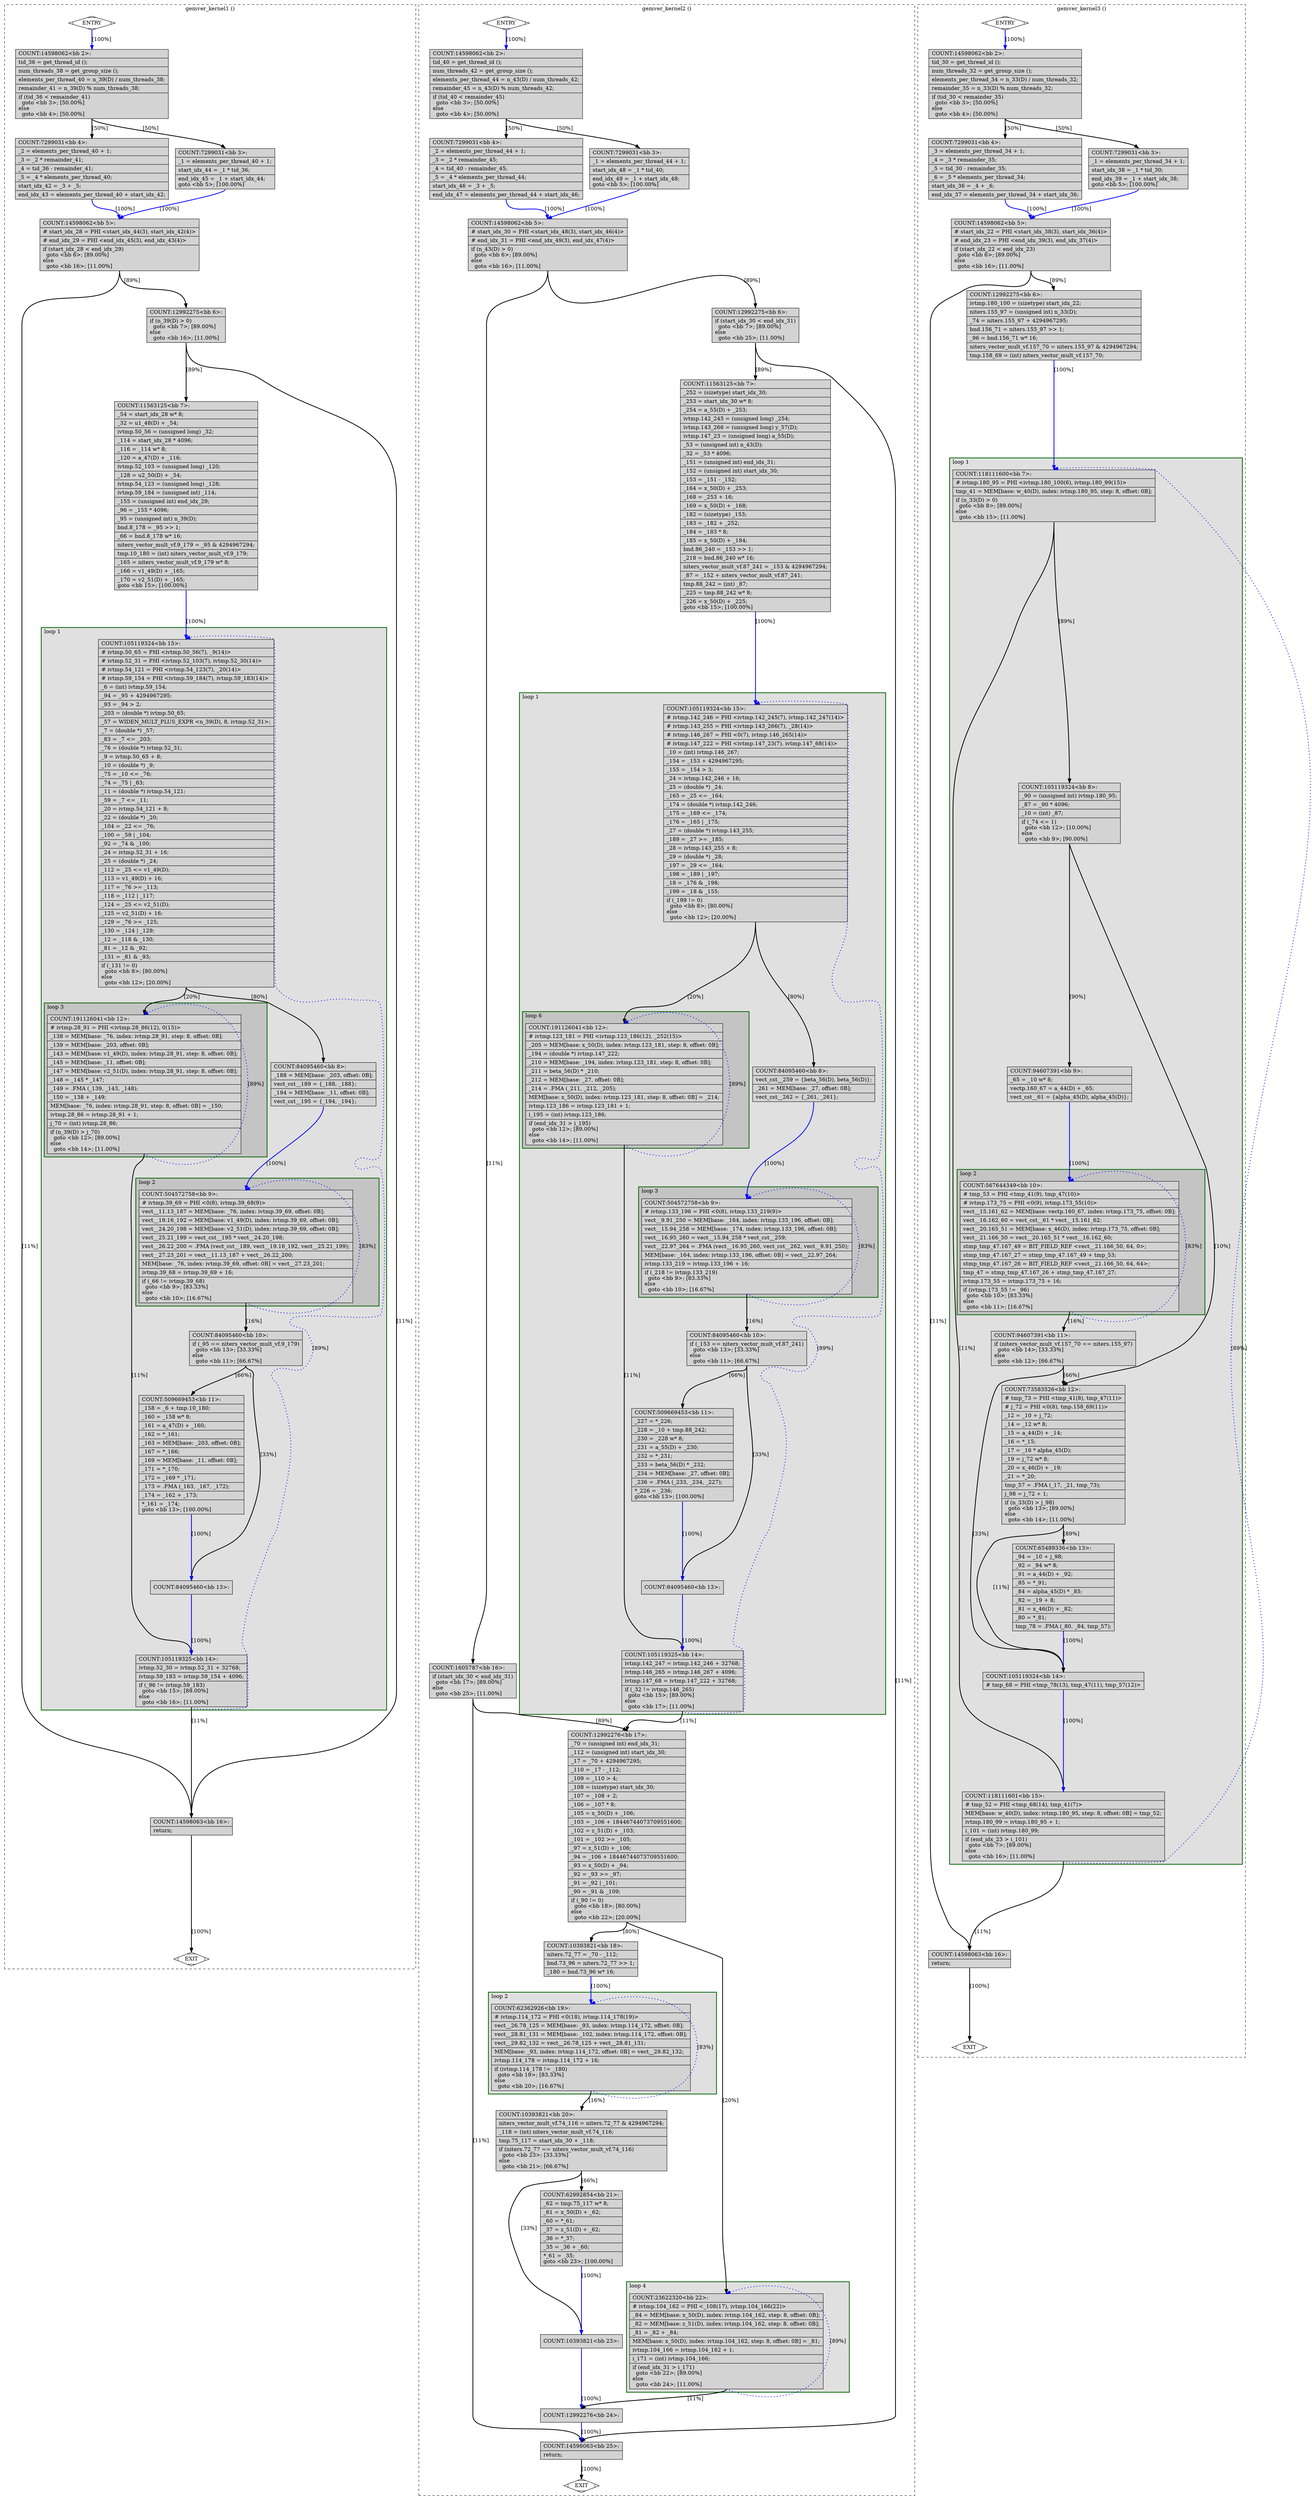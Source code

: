 digraph "gemver.dev.c.231t.optimized" {
overlap=false;
subgraph "cluster_gemver_kernel1" {
	style="dashed";
	color="black";
	label="gemver_kernel1 ()";
	subgraph cluster_3_1 {
	style="filled";
	color="darkgreen";
	fillcolor="grey88";
	label="loop 1";
	labeljust=l;
	penwidth=2;
	subgraph cluster_3_3 {
	style="filled";
	color="darkgreen";
	fillcolor="grey77";
	label="loop 3";
	labeljust=l;
	penwidth=2;
	fn_3_basic_block_12 [shape=record,style=filled,fillcolor=lightgrey,label="{COUNT:191126041\<bb\ 12\>:\l\
|#\ ivtmp.28_91\ =\ PHI\ \<ivtmp.28_86(12),\ 0(15)\>\l\
|_138\ =\ MEM[base:\ _76,\ index:\ ivtmp.28_91,\ step:\ 8,\ offset:\ 0B];\l\
|_139\ =\ MEM[base:\ _203,\ offset:\ 0B];\l\
|_143\ =\ MEM[base:\ v1_49(D),\ index:\ ivtmp.28_91,\ step:\ 8,\ offset:\ 0B];\l\
|_145\ =\ MEM[base:\ _11,\ offset:\ 0B];\l\
|_147\ =\ MEM[base:\ v2_51(D),\ index:\ ivtmp.28_91,\ step:\ 8,\ offset:\ 0B];\l\
|_148\ =\ _145\ *\ _147;\l\
|_149\ =\ .FMA\ (_139,\ _143,\ _148);\l\
|_150\ =\ _138\ +\ _149;\l\
|MEM[base:\ _76,\ index:\ ivtmp.28_91,\ step:\ 8,\ offset:\ 0B]\ =\ _150;\l\
|ivtmp.28_86\ =\ ivtmp.28_91\ +\ 1;\l\
|j_70\ =\ (int)\ ivtmp.28_86;\l\
|if\ (n_39(D)\ \>\ j_70)\l\
\ \ goto\ \<bb\ 12\>;\ [89.00%]\l\
else\l\
\ \ goto\ \<bb\ 14\>;\ [11.00%]\l\
}"];

	}
	subgraph cluster_3_2 {
	style="filled";
	color="darkgreen";
	fillcolor="grey77";
	label="loop 2";
	labeljust=l;
	penwidth=2;
	fn_3_basic_block_9 [shape=record,style=filled,fillcolor=lightgrey,label="{COUNT:504572758\<bb\ 9\>:\l\
|#\ ivtmp.39_69\ =\ PHI\ \<0(8),\ ivtmp.39_68(9)\>\l\
|vect__11.13_187\ =\ MEM[base:\ _76,\ index:\ ivtmp.39_69,\ offset:\ 0B];\l\
|vect__19.16_192\ =\ MEM[base:\ v1_49(D),\ index:\ ivtmp.39_69,\ offset:\ 0B];\l\
|vect__24.20_198\ =\ MEM[base:\ v2_51(D),\ index:\ ivtmp.39_69,\ offset:\ 0B];\l\
|vect__25.21_199\ =\ vect_cst__195\ *\ vect__24.20_198;\l\
|vect__26.22_200\ =\ .FMA\ (vect_cst__189,\ vect__19.16_192,\ vect__25.21_199);\l\
|vect__27.23_201\ =\ vect__11.13_187\ +\ vect__26.22_200;\l\
|MEM[base:\ _76,\ index:\ ivtmp.39_69,\ offset:\ 0B]\ =\ vect__27.23_201;\l\
|ivtmp.39_68\ =\ ivtmp.39_69\ +\ 16;\l\
|if\ (_66\ !=\ ivtmp.39_68)\l\
\ \ goto\ \<bb\ 9\>;\ [83.33%]\l\
else\l\
\ \ goto\ \<bb\ 10\>;\ [16.67%]\l\
}"];

	}
	fn_3_basic_block_15 [shape=record,style=filled,fillcolor=lightgrey,label="{COUNT:105119324\<bb\ 15\>:\l\
|#\ ivtmp.50_65\ =\ PHI\ \<ivtmp.50_56(7),\ _9(14)\>\l\
|#\ ivtmp.52_31\ =\ PHI\ \<ivtmp.52_103(7),\ ivtmp.52_30(14)\>\l\
|#\ ivtmp.54_121\ =\ PHI\ \<ivtmp.54_123(7),\ _20(14)\>\l\
|#\ ivtmp.59_154\ =\ PHI\ \<ivtmp.59_184(7),\ ivtmp.59_183(14)\>\l\
|_6\ =\ (int)\ ivtmp.59_154;\l\
|_94\ =\ _95\ +\ 4294967295;\l\
|_93\ =\ _94\ \>\ 2;\l\
|_203\ =\ (double\ *)\ ivtmp.50_65;\l\
|_57\ =\ WIDEN_MULT_PLUS_EXPR\ \<n_39(D),\ 8,\ ivtmp.52_31\>;\l\
|_7\ =\ (double\ *)\ _57;\l\
|_83\ =\ _7\ \<=\ _203;\l\
|_76\ =\ (double\ *)\ ivtmp.52_31;\l\
|_9\ =\ ivtmp.50_65\ +\ 8;\l\
|_10\ =\ (double\ *)\ _9;\l\
|_75\ =\ _10\ \<=\ _76;\l\
|_74\ =\ _75\ \|\ _83;\l\
|_11\ =\ (double\ *)\ ivtmp.54_121;\l\
|_59\ =\ _7\ \<=\ _11;\l\
|_20\ =\ ivtmp.54_121\ +\ 8;\l\
|_22\ =\ (double\ *)\ _20;\l\
|_104\ =\ _22\ \<=\ _76;\l\
|_100\ =\ _59\ \|\ _104;\l\
|_92\ =\ _74\ &\ _100;\l\
|_24\ =\ ivtmp.52_31\ +\ 16;\l\
|_25\ =\ (double\ *)\ _24;\l\
|_112\ =\ _25\ \<=\ v1_49(D);\l\
|_113\ =\ v1_49(D)\ +\ 16;\l\
|_117\ =\ _76\ \>=\ _113;\l\
|_118\ =\ _112\ \|\ _117;\l\
|_124\ =\ _25\ \<=\ v2_51(D);\l\
|_125\ =\ v2_51(D)\ +\ 16;\l\
|_129\ =\ _76\ \>=\ _125;\l\
|_130\ =\ _124\ \|\ _129;\l\
|_12\ =\ _118\ &\ _130;\l\
|_81\ =\ _12\ &\ _92;\l\
|_131\ =\ _81\ &\ _93;\l\
|if\ (_131\ !=\ 0)\l\
\ \ goto\ \<bb\ 8\>;\ [80.00%]\l\
else\l\
\ \ goto\ \<bb\ 12\>;\ [20.00%]\l\
}"];

	fn_3_basic_block_8 [shape=record,style=filled,fillcolor=lightgrey,label="{COUNT:84095460\<bb\ 8\>:\l\
|_188\ =\ MEM[base:\ _203,\ offset:\ 0B];\l\
|vect_cst__189\ =\ \{_188,\ _188\};\l\
|_194\ =\ MEM[base:\ _11,\ offset:\ 0B];\l\
|vect_cst__195\ =\ \{_194,\ _194\};\l\
}"];

	fn_3_basic_block_14 [shape=record,style=filled,fillcolor=lightgrey,label="{COUNT:105119325\<bb\ 14\>:\l\
|ivtmp.52_30\ =\ ivtmp.52_31\ +\ 32768;\l\
|ivtmp.59_183\ =\ ivtmp.59_154\ +\ 4096;\l\
|if\ (_96\ !=\ ivtmp.59_183)\l\
\ \ goto\ \<bb\ 15\>;\ [89.00%]\l\
else\l\
\ \ goto\ \<bb\ 16\>;\ [11.00%]\l\
}"];

	fn_3_basic_block_10 [shape=record,style=filled,fillcolor=lightgrey,label="{COUNT:84095460\<bb\ 10\>:\l\
|if\ (_95\ ==\ niters_vector_mult_vf.9_179)\l\
\ \ goto\ \<bb\ 13\>;\ [33.33%]\l\
else\l\
\ \ goto\ \<bb\ 11\>;\ [66.67%]\l\
}"];

	fn_3_basic_block_11 [shape=record,style=filled,fillcolor=lightgrey,label="{COUNT:509669453\<bb\ 11\>:\l\
|_158\ =\ _6\ +\ tmp.10_180;\l\
|_160\ =\ _158\ w*\ 8;\l\
|_161\ =\ a_47(D)\ +\ _160;\l\
|_162\ =\ *_161;\l\
|_163\ =\ MEM[base:\ _203,\ offset:\ 0B];\l\
|_167\ =\ *_166;\l\
|_169\ =\ MEM[base:\ _11,\ offset:\ 0B];\l\
|_171\ =\ *_170;\l\
|_172\ =\ _169\ *\ _171;\l\
|_173\ =\ .FMA\ (_163,\ _167,\ _172);\l\
|_174\ =\ _162\ +\ _173;\l\
|*_161\ =\ _174;\l\
goto\ \<bb\ 13\>;\ [100.00%]\l\
}"];

	fn_3_basic_block_13 [shape=record,style=filled,fillcolor=lightgrey,label="{COUNT:84095460\<bb\ 13\>:\l\
}"];

	}
	fn_3_basic_block_0 [shape=Mdiamond,style=filled,fillcolor=white,label="ENTRY"];

	fn_3_basic_block_1 [shape=Mdiamond,style=filled,fillcolor=white,label="EXIT"];

	fn_3_basic_block_2 [shape=record,style=filled,fillcolor=lightgrey,label="{COUNT:14598062\<bb\ 2\>:\l\
|tid_36\ =\ get_thread_id\ ();\l\
|num_threads_38\ =\ get_group_size\ ();\l\
|elements_per_thread_40\ =\ n_39(D)\ /\ num_threads_38;\l\
|remainder_41\ =\ n_39(D)\ %\ num_threads_38;\l\
|if\ (tid_36\ \<\ remainder_41)\l\
\ \ goto\ \<bb\ 3\>;\ [50.00%]\l\
else\l\
\ \ goto\ \<bb\ 4\>;\ [50.00%]\l\
}"];

	fn_3_basic_block_3 [shape=record,style=filled,fillcolor=lightgrey,label="{COUNT:7299031\<bb\ 3\>:\l\
|_1\ =\ elements_per_thread_40\ +\ 1;\l\
|start_idx_44\ =\ _1\ *\ tid_36;\l\
|end_idx_45\ =\ _1\ +\ start_idx_44;\l\
goto\ \<bb\ 5\>;\ [100.00%]\l\
}"];

	fn_3_basic_block_4 [shape=record,style=filled,fillcolor=lightgrey,label="{COUNT:7299031\<bb\ 4\>:\l\
|_2\ =\ elements_per_thread_40\ +\ 1;\l\
|_3\ =\ _2\ *\ remainder_41;\l\
|_4\ =\ tid_36\ -\ remainder_41;\l\
|_5\ =\ _4\ *\ elements_per_thread_40;\l\
|start_idx_42\ =\ _3\ +\ _5;\l\
|end_idx_43\ =\ elements_per_thread_40\ +\ start_idx_42;\l\
}"];

	fn_3_basic_block_5 [shape=record,style=filled,fillcolor=lightgrey,label="{COUNT:14598062\<bb\ 5\>:\l\
|#\ start_idx_28\ =\ PHI\ \<start_idx_44(3),\ start_idx_42(4)\>\l\
|#\ end_idx_29\ =\ PHI\ \<end_idx_45(3),\ end_idx_43(4)\>\l\
|if\ (start_idx_28\ \<\ end_idx_29)\l\
\ \ goto\ \<bb\ 6\>;\ [89.00%]\l\
else\l\
\ \ goto\ \<bb\ 16\>;\ [11.00%]\l\
}"];

	fn_3_basic_block_6 [shape=record,style=filled,fillcolor=lightgrey,label="{COUNT:12992275\<bb\ 6\>:\l\
|if\ (n_39(D)\ \>\ 0)\l\
\ \ goto\ \<bb\ 7\>;\ [89.00%]\l\
else\l\
\ \ goto\ \<bb\ 16\>;\ [11.00%]\l\
}"];

	fn_3_basic_block_7 [shape=record,style=filled,fillcolor=lightgrey,label="{COUNT:11563125\<bb\ 7\>:\l\
|_54\ =\ start_idx_28\ w*\ 8;\l\
|_32\ =\ u1_48(D)\ +\ _54;\l\
|ivtmp.50_56\ =\ (unsigned\ long)\ _32;\l\
|_114\ =\ start_idx_28\ *\ 4096;\l\
|_116\ =\ _114\ w*\ 8;\l\
|_120\ =\ a_47(D)\ +\ _116;\l\
|ivtmp.52_103\ =\ (unsigned\ long)\ _120;\l\
|_128\ =\ u2_50(D)\ +\ _54;\l\
|ivtmp.54_123\ =\ (unsigned\ long)\ _128;\l\
|ivtmp.59_184\ =\ (unsigned\ int)\ _114;\l\
|_155\ =\ (unsigned\ int)\ end_idx_29;\l\
|_96\ =\ _155\ *\ 4096;\l\
|_95\ =\ (unsigned\ int)\ n_39(D);\l\
|bnd.8_178\ =\ _95\ \>\>\ 1;\l\
|_66\ =\ bnd.8_178\ w*\ 16;\l\
|niters_vector_mult_vf.9_179\ =\ _95\ &\ 4294967294;\l\
|tmp.10_180\ =\ (int)\ niters_vector_mult_vf.9_179;\l\
|_165\ =\ niters_vector_mult_vf.9_179\ w*\ 8;\l\
|_166\ =\ v1_49(D)\ +\ _165;\l\
|_170\ =\ v2_51(D)\ +\ _165;\l\
goto\ \<bb\ 15\>;\ [100.00%]\l\
}"];

	fn_3_basic_block_16 [shape=record,style=filled,fillcolor=lightgrey,label="{COUNT:14598063\<bb\ 16\>:\l\
|return;\l\
}"];

	fn_3_basic_block_0:s -> fn_3_basic_block_2:n [style="solid,bold",color=blue,weight=100,constraint=true,label="[100%]"];
	fn_3_basic_block_2:s -> fn_3_basic_block_3:n [style="solid,bold",color=black,weight=10,constraint=true,label="[50%]"];
	fn_3_basic_block_2:s -> fn_3_basic_block_4:n [style="solid,bold",color=black,weight=10,constraint=true,label="[50%]"];
	fn_3_basic_block_3:s -> fn_3_basic_block_5:n [style="solid,bold",color=blue,weight=100,constraint=true,label="[100%]"];
	fn_3_basic_block_4:s -> fn_3_basic_block_5:n [style="solid,bold",color=blue,weight=100,constraint=true,label="[100%]"];
	fn_3_basic_block_5:s -> fn_3_basic_block_6:n [style="solid,bold",color=black,weight=10,constraint=true,label="[89%]"];
	fn_3_basic_block_5:s -> fn_3_basic_block_16:n [style="solid,bold",color=black,weight=10,constraint=true,label="[11%]"];
	fn_3_basic_block_6:s -> fn_3_basic_block_7:n [style="solid,bold",color=black,weight=10,constraint=true,label="[89%]"];
	fn_3_basic_block_6:s -> fn_3_basic_block_16:n [style="solid,bold",color=black,weight=10,constraint=true,label="[11%]"];
	fn_3_basic_block_7:s -> fn_3_basic_block_15:n [style="solid,bold",color=blue,weight=100,constraint=true,label="[100%]"];
	fn_3_basic_block_8:s -> fn_3_basic_block_9:n [style="solid,bold",color=blue,weight=100,constraint=true,label="[100%]"];
	fn_3_basic_block_9:s -> fn_3_basic_block_9:n [style="dotted,bold",color=blue,weight=10,constraint=false,label="[83%]"];
	fn_3_basic_block_9:s -> fn_3_basic_block_10:n [style="solid,bold",color=black,weight=10,constraint=true,label="[16%]"];
	fn_3_basic_block_10:s -> fn_3_basic_block_11:n [style="solid,bold",color=black,weight=10,constraint=true,label="[66%]"];
	fn_3_basic_block_10:s -> fn_3_basic_block_13:n [style="solid,bold",color=black,weight=10,constraint=true,label="[33%]"];
	fn_3_basic_block_11:s -> fn_3_basic_block_13:n [style="solid,bold",color=blue,weight=100,constraint=true,label="[100%]"];
	fn_3_basic_block_12:s -> fn_3_basic_block_12:n [style="dotted,bold",color=blue,weight=10,constraint=false,label="[89%]"];
	fn_3_basic_block_12:s -> fn_3_basic_block_14:n [style="solid,bold",color=black,weight=10,constraint=true,label="[11%]"];
	fn_3_basic_block_13:s -> fn_3_basic_block_14:n [style="solid,bold",color=blue,weight=100,constraint=true,label="[100%]"];
	fn_3_basic_block_14:s -> fn_3_basic_block_15:n [style="dotted,bold",color=blue,weight=10,constraint=false,label="[89%]"];
	fn_3_basic_block_14:s -> fn_3_basic_block_16:n [style="solid,bold",color=black,weight=10,constraint=true,label="[11%]"];
	fn_3_basic_block_15:s -> fn_3_basic_block_12:n [style="solid,bold",color=black,weight=10,constraint=true,label="[20%]"];
	fn_3_basic_block_15:s -> fn_3_basic_block_8:n [style="solid,bold",color=black,weight=10,constraint=true,label="[80%]"];
	fn_3_basic_block_16:s -> fn_3_basic_block_1:n [style="solid,bold",color=black,weight=10,constraint=true,label="[100%]"];
	fn_3_basic_block_0:s -> fn_3_basic_block_1:n [style="invis",constraint=true];
}
subgraph "cluster_gemver_kernel2" {
	style="dashed";
	color="black";
	label="gemver_kernel2 ()";
	subgraph cluster_4_4 {
	style="filled";
	color="darkgreen";
	fillcolor="grey88";
	label="loop 4";
	labeljust=l;
	penwidth=2;
	fn_4_basic_block_22 [shape=record,style=filled,fillcolor=lightgrey,label="{COUNT:23622320\<bb\ 22\>:\l\
|#\ ivtmp.104_162\ =\ PHI\ \<_108(17),\ ivtmp.104_166(22)\>\l\
|_84\ =\ MEM[base:\ x_50(D),\ index:\ ivtmp.104_162,\ step:\ 8,\ offset:\ 0B];\l\
|_82\ =\ MEM[base:\ z_51(D),\ index:\ ivtmp.104_162,\ step:\ 8,\ offset:\ 0B];\l\
|_81\ =\ _82\ +\ _84;\l\
|MEM[base:\ x_50(D),\ index:\ ivtmp.104_162,\ step:\ 8,\ offset:\ 0B]\ =\ _81;\l\
|ivtmp.104_166\ =\ ivtmp.104_162\ +\ 1;\l\
|i_171\ =\ (int)\ ivtmp.104_166;\l\
|if\ (end_idx_31\ \>\ i_171)\l\
\ \ goto\ \<bb\ 22\>;\ [89.00%]\l\
else\l\
\ \ goto\ \<bb\ 24\>;\ [11.00%]\l\
}"];

	}
	subgraph cluster_4_2 {
	style="filled";
	color="darkgreen";
	fillcolor="grey88";
	label="loop 2";
	labeljust=l;
	penwidth=2;
	fn_4_basic_block_19 [shape=record,style=filled,fillcolor=lightgrey,label="{COUNT:62362926\<bb\ 19\>:\l\
|#\ ivtmp.114_172\ =\ PHI\ \<0(18),\ ivtmp.114_178(19)\>\l\
|vect__26.78_125\ =\ MEM[base:\ _93,\ index:\ ivtmp.114_172,\ offset:\ 0B];\l\
|vect__28.81_131\ =\ MEM[base:\ _102,\ index:\ ivtmp.114_172,\ offset:\ 0B];\l\
|vect__29.82_132\ =\ vect__26.78_125\ +\ vect__28.81_131;\l\
|MEM[base:\ _93,\ index:\ ivtmp.114_172,\ offset:\ 0B]\ =\ vect__29.82_132;\l\
|ivtmp.114_178\ =\ ivtmp.114_172\ +\ 16;\l\
|if\ (ivtmp.114_178\ !=\ _180)\l\
\ \ goto\ \<bb\ 19\>;\ [83.33%]\l\
else\l\
\ \ goto\ \<bb\ 20\>;\ [16.67%]\l\
}"];

	}
	subgraph cluster_4_1 {
	style="filled";
	color="darkgreen";
	fillcolor="grey88";
	label="loop 1";
	labeljust=l;
	penwidth=2;
	subgraph cluster_4_6 {
	style="filled";
	color="darkgreen";
	fillcolor="grey77";
	label="loop 6";
	labeljust=l;
	penwidth=2;
	fn_4_basic_block_12 [shape=record,style=filled,fillcolor=lightgrey,label="{COUNT:191126041\<bb\ 12\>:\l\
|#\ ivtmp.123_181\ =\ PHI\ \<ivtmp.123_186(12),\ _252(15)\>\l\
|_205\ =\ MEM[base:\ x_50(D),\ index:\ ivtmp.123_181,\ step:\ 8,\ offset:\ 0B];\l\
|_194\ =\ (double\ *)\ ivtmp.147_222;\l\
|_210\ =\ MEM[base:\ _194,\ index:\ ivtmp.123_181,\ step:\ 8,\ offset:\ 0B];\l\
|_211\ =\ beta_56(D)\ *\ _210;\l\
|_212\ =\ MEM[base:\ _27,\ offset:\ 0B];\l\
|_214\ =\ .FMA\ (_211,\ _212,\ _205);\l\
|MEM[base:\ x_50(D),\ index:\ ivtmp.123_181,\ step:\ 8,\ offset:\ 0B]\ =\ _214;\l\
|ivtmp.123_186\ =\ ivtmp.123_181\ +\ 1;\l\
|i_195\ =\ (int)\ ivtmp.123_186;\l\
|if\ (end_idx_31\ \>\ i_195)\l\
\ \ goto\ \<bb\ 12\>;\ [89.00%]\l\
else\l\
\ \ goto\ \<bb\ 14\>;\ [11.00%]\l\
}"];

	}
	subgraph cluster_4_3 {
	style="filled";
	color="darkgreen";
	fillcolor="grey77";
	label="loop 3";
	labeljust=l;
	penwidth=2;
	fn_4_basic_block_9 [shape=record,style=filled,fillcolor=lightgrey,label="{COUNT:504572758\<bb\ 9\>:\l\
|#\ ivtmp.133_196\ =\ PHI\ \<0(8),\ ivtmp.133_219(9)\>\l\
|vect__9.91_250\ =\ MEM[base:\ _164,\ index:\ ivtmp.133_196,\ offset:\ 0B];\l\
|vect__15.94_258\ =\ MEM[base:\ _174,\ index:\ ivtmp.133_196,\ offset:\ 0B];\l\
|vect__16.95_260\ =\ vect__15.94_258\ *\ vect_cst__259;\l\
|vect__22.97_264\ =\ .FMA\ (vect__16.95_260,\ vect_cst__262,\ vect__9.91_250);\l\
|MEM[base:\ _164,\ index:\ ivtmp.133_196,\ offset:\ 0B]\ =\ vect__22.97_264;\l\
|ivtmp.133_219\ =\ ivtmp.133_196\ +\ 16;\l\
|if\ (_218\ !=\ ivtmp.133_219)\l\
\ \ goto\ \<bb\ 9\>;\ [83.33%]\l\
else\l\
\ \ goto\ \<bb\ 10\>;\ [16.67%]\l\
}"];

	}
	fn_4_basic_block_15 [shape=record,style=filled,fillcolor=lightgrey,label="{COUNT:105119324\<bb\ 15\>:\l\
|#\ ivtmp.142_246\ =\ PHI\ \<ivtmp.142_245(7),\ ivtmp.142_247(14)\>\l\
|#\ ivtmp.143_255\ =\ PHI\ \<ivtmp.143_266(7),\ _28(14)\>\l\
|#\ ivtmp.146_267\ =\ PHI\ \<0(7),\ ivtmp.146_265(14)\>\l\
|#\ ivtmp.147_222\ =\ PHI\ \<ivtmp.147_23(7),\ ivtmp.147_68(14)\>\l\
|_10\ =\ (int)\ ivtmp.146_267;\l\
|_154\ =\ _153\ +\ 4294967295;\l\
|_155\ =\ _154\ \>\ 3;\l\
|_24\ =\ ivtmp.142_246\ +\ 16;\l\
|_25\ =\ (double\ *)\ _24;\l\
|_165\ =\ _25\ \<=\ _164;\l\
|_174\ =\ (double\ *)\ ivtmp.142_246;\l\
|_175\ =\ _169\ \<=\ _174;\l\
|_176\ =\ _165\ \|\ _175;\l\
|_27\ =\ (double\ *)\ ivtmp.143_255;\l\
|_189\ =\ _27\ \>=\ _185;\l\
|_28\ =\ ivtmp.143_255\ +\ 8;\l\
|_29\ =\ (double\ *)\ _28;\l\
|_197\ =\ _29\ \<=\ _164;\l\
|_198\ =\ _189\ \|\ _197;\l\
|_18\ =\ _176\ &\ _198;\l\
|_199\ =\ _18\ &\ _155;\l\
|if\ (_199\ !=\ 0)\l\
\ \ goto\ \<bb\ 8\>;\ [80.00%]\l\
else\l\
\ \ goto\ \<bb\ 12\>;\ [20.00%]\l\
}"];

	fn_4_basic_block_8 [shape=record,style=filled,fillcolor=lightgrey,label="{COUNT:84095460\<bb\ 8\>:\l\
|vect_cst__259\ =\ \{beta_56(D),\ beta_56(D)\};\l\
|_261\ =\ MEM[base:\ _27,\ offset:\ 0B];\l\
|vect_cst__262\ =\ \{_261,\ _261\};\l\
}"];

	fn_4_basic_block_14 [shape=record,style=filled,fillcolor=lightgrey,label="{COUNT:105119325\<bb\ 14\>:\l\
|ivtmp.142_247\ =\ ivtmp.142_246\ +\ 32768;\l\
|ivtmp.146_265\ =\ ivtmp.146_267\ +\ 4096;\l\
|ivtmp.147_68\ =\ ivtmp.147_222\ +\ 32768;\l\
|if\ (_32\ !=\ ivtmp.146_265)\l\
\ \ goto\ \<bb\ 15\>;\ [89.00%]\l\
else\l\
\ \ goto\ \<bb\ 17\>;\ [11.00%]\l\
}"];

	fn_4_basic_block_10 [shape=record,style=filled,fillcolor=lightgrey,label="{COUNT:84095460\<bb\ 10\>:\l\
|if\ (_153\ ==\ niters_vector_mult_vf.87_241)\l\
\ \ goto\ \<bb\ 13\>;\ [33.33%]\l\
else\l\
\ \ goto\ \<bb\ 11\>;\ [66.67%]\l\
}"];

	fn_4_basic_block_11 [shape=record,style=filled,fillcolor=lightgrey,label="{COUNT:509669453\<bb\ 11\>:\l\
|_227\ =\ *_226;\l\
|_228\ =\ _10\ +\ tmp.88_242;\l\
|_230\ =\ _228\ w*\ 8;\l\
|_231\ =\ a_55(D)\ +\ _230;\l\
|_232\ =\ *_231;\l\
|_233\ =\ beta_56(D)\ *\ _232;\l\
|_234\ =\ MEM[base:\ _27,\ offset:\ 0B];\l\
|_236\ =\ .FMA\ (_233,\ _234,\ _227);\l\
|*_226\ =\ _236;\l\
goto\ \<bb\ 13\>;\ [100.00%]\l\
}"];

	fn_4_basic_block_13 [shape=record,style=filled,fillcolor=lightgrey,label="{COUNT:84095460\<bb\ 13\>:\l\
}"];

	}
	fn_4_basic_block_0 [shape=Mdiamond,style=filled,fillcolor=white,label="ENTRY"];

	fn_4_basic_block_1 [shape=Mdiamond,style=filled,fillcolor=white,label="EXIT"];

	fn_4_basic_block_2 [shape=record,style=filled,fillcolor=lightgrey,label="{COUNT:14598062\<bb\ 2\>:\l\
|tid_40\ =\ get_thread_id\ ();\l\
|num_threads_42\ =\ get_group_size\ ();\l\
|elements_per_thread_44\ =\ n_43(D)\ /\ num_threads_42;\l\
|remainder_45\ =\ n_43(D)\ %\ num_threads_42;\l\
|if\ (tid_40\ \<\ remainder_45)\l\
\ \ goto\ \<bb\ 3\>;\ [50.00%]\l\
else\l\
\ \ goto\ \<bb\ 4\>;\ [50.00%]\l\
}"];

	fn_4_basic_block_3 [shape=record,style=filled,fillcolor=lightgrey,label="{COUNT:7299031\<bb\ 3\>:\l\
|_1\ =\ elements_per_thread_44\ +\ 1;\l\
|start_idx_48\ =\ _1\ *\ tid_40;\l\
|end_idx_49\ =\ _1\ +\ start_idx_48;\l\
goto\ \<bb\ 5\>;\ [100.00%]\l\
}"];

	fn_4_basic_block_4 [shape=record,style=filled,fillcolor=lightgrey,label="{COUNT:7299031\<bb\ 4\>:\l\
|_2\ =\ elements_per_thread_44\ +\ 1;\l\
|_3\ =\ _2\ *\ remainder_45;\l\
|_4\ =\ tid_40\ -\ remainder_45;\l\
|_5\ =\ _4\ *\ elements_per_thread_44;\l\
|start_idx_46\ =\ _3\ +\ _5;\l\
|end_idx_47\ =\ elements_per_thread_44\ +\ start_idx_46;\l\
}"];

	fn_4_basic_block_5 [shape=record,style=filled,fillcolor=lightgrey,label="{COUNT:14598062\<bb\ 5\>:\l\
|#\ start_idx_30\ =\ PHI\ \<start_idx_48(3),\ start_idx_46(4)\>\l\
|#\ end_idx_31\ =\ PHI\ \<end_idx_49(3),\ end_idx_47(4)\>\l\
|if\ (n_43(D)\ \>\ 0)\l\
\ \ goto\ \<bb\ 6\>;\ [89.00%]\l\
else\l\
\ \ goto\ \<bb\ 16\>;\ [11.00%]\l\
}"];

	fn_4_basic_block_6 [shape=record,style=filled,fillcolor=lightgrey,label="{COUNT:12992275\<bb\ 6\>:\l\
|if\ (start_idx_30\ \<\ end_idx_31)\l\
\ \ goto\ \<bb\ 7\>;\ [89.00%]\l\
else\l\
\ \ goto\ \<bb\ 25\>;\ [11.00%]\l\
}"];

	fn_4_basic_block_7 [shape=record,style=filled,fillcolor=lightgrey,label="{COUNT:11563125\<bb\ 7\>:\l\
|_252\ =\ (sizetype)\ start_idx_30;\l\
|_253\ =\ start_idx_30\ w*\ 8;\l\
|_254\ =\ a_55(D)\ +\ _253;\l\
|ivtmp.142_245\ =\ (unsigned\ long)\ _254;\l\
|ivtmp.143_266\ =\ (unsigned\ long)\ y_57(D);\l\
|ivtmp.147_23\ =\ (unsigned\ long)\ a_55(D);\l\
|_53\ =\ (unsigned\ int)\ n_43(D);\l\
|_32\ =\ _53\ *\ 4096;\l\
|_151\ =\ (unsigned\ int)\ end_idx_31;\l\
|_152\ =\ (unsigned\ int)\ start_idx_30;\l\
|_153\ =\ _151\ -\ _152;\l\
|_164\ =\ x_50(D)\ +\ _253;\l\
|_168\ =\ _253\ +\ 16;\l\
|_169\ =\ x_50(D)\ +\ _168;\l\
|_182\ =\ (sizetype)\ _153;\l\
|_183\ =\ _182\ +\ _252;\l\
|_184\ =\ _183\ *\ 8;\l\
|_185\ =\ x_50(D)\ +\ _184;\l\
|bnd.86_240\ =\ _153\ \>\>\ 1;\l\
|_218\ =\ bnd.86_240\ w*\ 16;\l\
|niters_vector_mult_vf.87_241\ =\ _153\ &\ 4294967294;\l\
|_87\ =\ _152\ +\ niters_vector_mult_vf.87_241;\l\
|tmp.88_242\ =\ (int)\ _87;\l\
|_225\ =\ tmp.88_242\ w*\ 8;\l\
|_226\ =\ x_50(D)\ +\ _225;\l\
goto\ \<bb\ 15\>;\ [100.00%]\l\
}"];

	fn_4_basic_block_16 [shape=record,style=filled,fillcolor=lightgrey,label="{COUNT:1605787\<bb\ 16\>:\l\
|if\ (start_idx_30\ \<\ end_idx_31)\l\
\ \ goto\ \<bb\ 17\>;\ [89.00%]\l\
else\l\
\ \ goto\ \<bb\ 25\>;\ [11.00%]\l\
}"];

	fn_4_basic_block_17 [shape=record,style=filled,fillcolor=lightgrey,label="{COUNT:12992276\<bb\ 17\>:\l\
|_70\ =\ (unsigned\ int)\ end_idx_31;\l\
|_112\ =\ (unsigned\ int)\ start_idx_30;\l\
|_17\ =\ _70\ +\ 4294967295;\l\
|_110\ =\ _17\ -\ _112;\l\
|_109\ =\ _110\ \>\ 4;\l\
|_108\ =\ (sizetype)\ start_idx_30;\l\
|_107\ =\ _108\ +\ 2;\l\
|_106\ =\ _107\ *\ 8;\l\
|_105\ =\ x_50(D)\ +\ _106;\l\
|_103\ =\ _106\ +\ 18446744073709551600;\l\
|_102\ =\ z_51(D)\ +\ _103;\l\
|_101\ =\ _102\ \>=\ _105;\l\
|_97\ =\ z_51(D)\ +\ _106;\l\
|_94\ =\ _106\ +\ 18446744073709551600;\l\
|_93\ =\ x_50(D)\ +\ _94;\l\
|_92\ =\ _93\ \>=\ _97;\l\
|_91\ =\ _92\ \|\ _101;\l\
|_90\ =\ _91\ &\ _109;\l\
|if\ (_90\ !=\ 0)\l\
\ \ goto\ \<bb\ 18\>;\ [80.00%]\l\
else\l\
\ \ goto\ \<bb\ 22\>;\ [20.00%]\l\
}"];

	fn_4_basic_block_18 [shape=record,style=filled,fillcolor=lightgrey,label="{COUNT:10393821\<bb\ 18\>:\l\
|niters.72_77\ =\ _70\ -\ _112;\l\
|bnd.73_96\ =\ niters.72_77\ \>\>\ 1;\l\
|_180\ =\ bnd.73_96\ w*\ 16;\l\
}"];

	fn_4_basic_block_20 [shape=record,style=filled,fillcolor=lightgrey,label="{COUNT:10393821\<bb\ 20\>:\l\
|niters_vector_mult_vf.74_116\ =\ niters.72_77\ &\ 4294967294;\l\
|_118\ =\ (int)\ niters_vector_mult_vf.74_116;\l\
|tmp.75_117\ =\ start_idx_30\ +\ _118;\l\
|if\ (niters.72_77\ ==\ niters_vector_mult_vf.74_116)\l\
\ \ goto\ \<bb\ 23\>;\ [33.33%]\l\
else\l\
\ \ goto\ \<bb\ 21\>;\ [66.67%]\l\
}"];

	fn_4_basic_block_21 [shape=record,style=filled,fillcolor=lightgrey,label="{COUNT:62992854\<bb\ 21\>:\l\
|_62\ =\ tmp.75_117\ w*\ 8;\l\
|_61\ =\ x_50(D)\ +\ _62;\l\
|_60\ =\ *_61;\l\
|_37\ =\ z_51(D)\ +\ _62;\l\
|_36\ =\ *_37;\l\
|_35\ =\ _36\ +\ _60;\l\
|*_61\ =\ _35;\l\
goto\ \<bb\ 23\>;\ [100.00%]\l\
}"];

	fn_4_basic_block_23 [shape=record,style=filled,fillcolor=lightgrey,label="{COUNT:10393821\<bb\ 23\>:\l\
}"];

	fn_4_basic_block_24 [shape=record,style=filled,fillcolor=lightgrey,label="{COUNT:12992276\<bb\ 24\>:\l\
}"];

	fn_4_basic_block_25 [shape=record,style=filled,fillcolor=lightgrey,label="{COUNT:14598063\<bb\ 25\>:\l\
|return;\l\
}"];

	fn_4_basic_block_0:s -> fn_4_basic_block_2:n [style="solid,bold",color=blue,weight=100,constraint=true,label="[100%]"];
	fn_4_basic_block_2:s -> fn_4_basic_block_3:n [style="solid,bold",color=black,weight=10,constraint=true,label="[50%]"];
	fn_4_basic_block_2:s -> fn_4_basic_block_4:n [style="solid,bold",color=black,weight=10,constraint=true,label="[50%]"];
	fn_4_basic_block_3:s -> fn_4_basic_block_5:n [style="solid,bold",color=blue,weight=100,constraint=true,label="[100%]"];
	fn_4_basic_block_4:s -> fn_4_basic_block_5:n [style="solid,bold",color=blue,weight=100,constraint=true,label="[100%]"];
	fn_4_basic_block_5:s -> fn_4_basic_block_6:n [style="solid,bold",color=black,weight=10,constraint=true,label="[89%]"];
	fn_4_basic_block_5:s -> fn_4_basic_block_16:n [style="solid,bold",color=black,weight=10,constraint=true,label="[11%]"];
	fn_4_basic_block_6:s -> fn_4_basic_block_7:n [style="solid,bold",color=black,weight=10,constraint=true,label="[89%]"];
	fn_4_basic_block_6:s -> fn_4_basic_block_25:n [style="solid,bold",color=black,weight=10,constraint=true,label="[11%]"];
	fn_4_basic_block_7:s -> fn_4_basic_block_15:n [style="solid,bold",color=blue,weight=100,constraint=true,label="[100%]"];
	fn_4_basic_block_8:s -> fn_4_basic_block_9:n [style="solid,bold",color=blue,weight=100,constraint=true,label="[100%]"];
	fn_4_basic_block_9:s -> fn_4_basic_block_9:n [style="dotted,bold",color=blue,weight=10,constraint=false,label="[83%]"];
	fn_4_basic_block_9:s -> fn_4_basic_block_10:n [style="solid,bold",color=black,weight=10,constraint=true,label="[16%]"];
	fn_4_basic_block_10:s -> fn_4_basic_block_11:n [style="solid,bold",color=black,weight=10,constraint=true,label="[66%]"];
	fn_4_basic_block_10:s -> fn_4_basic_block_13:n [style="solid,bold",color=black,weight=10,constraint=true,label="[33%]"];
	fn_4_basic_block_11:s -> fn_4_basic_block_13:n [style="solid,bold",color=blue,weight=100,constraint=true,label="[100%]"];
	fn_4_basic_block_12:s -> fn_4_basic_block_12:n [style="dotted,bold",color=blue,weight=10,constraint=false,label="[89%]"];
	fn_4_basic_block_12:s -> fn_4_basic_block_14:n [style="solid,bold",color=black,weight=10,constraint=true,label="[11%]"];
	fn_4_basic_block_13:s -> fn_4_basic_block_14:n [style="solid,bold",color=blue,weight=100,constraint=true,label="[100%]"];
	fn_4_basic_block_14:s -> fn_4_basic_block_15:n [style="dotted,bold",color=blue,weight=10,constraint=false,label="[89%]"];
	fn_4_basic_block_14:s -> fn_4_basic_block_17:n [style="solid,bold",color=black,weight=10,constraint=true,label="[11%]"];
	fn_4_basic_block_15:s -> fn_4_basic_block_12:n [style="solid,bold",color=black,weight=10,constraint=true,label="[20%]"];
	fn_4_basic_block_15:s -> fn_4_basic_block_8:n [style="solid,bold",color=black,weight=10,constraint=true,label="[80%]"];
	fn_4_basic_block_16:s -> fn_4_basic_block_17:n [style="solid,bold",color=black,weight=10,constraint=true,label="[89%]"];
	fn_4_basic_block_16:s -> fn_4_basic_block_25:n [style="solid,bold",color=black,weight=10,constraint=true,label="[11%]"];
	fn_4_basic_block_17:s -> fn_4_basic_block_22:n [style="solid,bold",color=black,weight=10,constraint=true,label="[20%]"];
	fn_4_basic_block_17:s -> fn_4_basic_block_18:n [style="solid,bold",color=black,weight=10,constraint=true,label="[80%]"];
	fn_4_basic_block_18:s -> fn_4_basic_block_19:n [style="solid,bold",color=blue,weight=100,constraint=true,label="[100%]"];
	fn_4_basic_block_19:s -> fn_4_basic_block_19:n [style="dotted,bold",color=blue,weight=10,constraint=false,label="[83%]"];
	fn_4_basic_block_19:s -> fn_4_basic_block_20:n [style="solid,bold",color=black,weight=10,constraint=true,label="[16%]"];
	fn_4_basic_block_20:s -> fn_4_basic_block_21:n [style="solid,bold",color=black,weight=10,constraint=true,label="[66%]"];
	fn_4_basic_block_20:s -> fn_4_basic_block_23:n [style="solid,bold",color=black,weight=10,constraint=true,label="[33%]"];
	fn_4_basic_block_21:s -> fn_4_basic_block_23:n [style="solid,bold",color=blue,weight=100,constraint=true,label="[100%]"];
	fn_4_basic_block_22:s -> fn_4_basic_block_22:n [style="dotted,bold",color=blue,weight=10,constraint=false,label="[89%]"];
	fn_4_basic_block_22:s -> fn_4_basic_block_24:n [style="solid,bold",color=black,weight=10,constraint=true,label="[11%]"];
	fn_4_basic_block_23:s -> fn_4_basic_block_24:n [style="solid,bold",color=blue,weight=100,constraint=true,label="[100%]"];
	fn_4_basic_block_24:s -> fn_4_basic_block_25:n [style="solid,bold",color=blue,weight=100,constraint=true,label="[100%]"];
	fn_4_basic_block_25:s -> fn_4_basic_block_1:n [style="solid,bold",color=black,weight=10,constraint=true,label="[100%]"];
	fn_4_basic_block_0:s -> fn_4_basic_block_1:n [style="invis",constraint=true];
}
subgraph "cluster_gemver_kernel3" {
	style="dashed";
	color="black";
	label="gemver_kernel3 ()";
	subgraph cluster_5_1 {
	style="filled";
	color="darkgreen";
	fillcolor="grey88";
	label="loop 1";
	labeljust=l;
	penwidth=2;
	subgraph cluster_5_2 {
	style="filled";
	color="darkgreen";
	fillcolor="grey77";
	label="loop 2";
	labeljust=l;
	penwidth=2;
	fn_5_basic_block_10 [shape=record,style=filled,fillcolor=lightgrey,label="{COUNT:567644349\<bb\ 10\>:\l\
|#\ tmp_53\ =\ PHI\ \<tmp_41(9),\ tmp_47(10)\>\l\
|#\ ivtmp.173_75\ =\ PHI\ \<0(9),\ ivtmp.173_55(10)\>\l\
|vect__15.161_62\ =\ MEM[base:\ vectp.160_67,\ index:\ ivtmp.173_75,\ offset:\ 0B];\l\
|vect__16.162_60\ =\ vect_cst__61\ *\ vect__15.161_62;\l\
|vect__20.165_51\ =\ MEM[base:\ x_46(D),\ index:\ ivtmp.173_75,\ offset:\ 0B];\l\
|vect__21.166_50\ =\ vect__20.165_51\ *\ vect__16.162_60;\l\
|stmp_tmp_47.167_49\ =\ BIT_FIELD_REF\ \<vect__21.166_50,\ 64,\ 0\>;\l\
|stmp_tmp_47.167_27\ =\ stmp_tmp_47.167_49\ +\ tmp_53;\l\
|stmp_tmp_47.167_26\ =\ BIT_FIELD_REF\ \<vect__21.166_50,\ 64,\ 64\>;\l\
|tmp_47\ =\ stmp_tmp_47.167_26\ +\ stmp_tmp_47.167_27;\l\
|ivtmp.173_55\ =\ ivtmp.173_75\ +\ 16;\l\
|if\ (ivtmp.173_55\ !=\ _96)\l\
\ \ goto\ \<bb\ 10\>;\ [83.33%]\l\
else\l\
\ \ goto\ \<bb\ 11\>;\ [16.67%]\l\
}"];

	}
	fn_5_basic_block_7 [shape=record,style=filled,fillcolor=lightgrey,label="{COUNT:118111600\<bb\ 7\>:\l\
|#\ ivtmp.180_95\ =\ PHI\ \<ivtmp.180_100(6),\ ivtmp.180_99(15)\>\l\
|tmp_41\ =\ MEM[base:\ w_40(D),\ index:\ ivtmp.180_95,\ step:\ 8,\ offset:\ 0B];\l\
|if\ (n_33(D)\ \>\ 0)\l\
\ \ goto\ \<bb\ 8\>;\ [89.00%]\l\
else\l\
\ \ goto\ \<bb\ 15\>;\ [11.00%]\l\
}"];

	fn_5_basic_block_8 [shape=record,style=filled,fillcolor=lightgrey,label="{COUNT:105119324\<bb\ 8\>:\l\
|_90\ =\ (unsigned\ int)\ ivtmp.180_95;\l\
|_87\ =\ _90\ *\ 4096;\l\
|_10\ =\ (int)\ _87;\l\
|if\ (_74\ \<=\ 1)\l\
\ \ goto\ \<bb\ 12\>;\ [10.00%]\l\
else\l\
\ \ goto\ \<bb\ 9\>;\ [90.00%]\l\
}"];

	fn_5_basic_block_15 [shape=record,style=filled,fillcolor=lightgrey,label="{COUNT:118111601\<bb\ 15\>:\l\
|#\ tmp_52\ =\ PHI\ \<tmp_68(14),\ tmp_41(7)\>\l\
|MEM[base:\ w_40(D),\ index:\ ivtmp.180_95,\ step:\ 8,\ offset:\ 0B]\ =\ tmp_52;\l\
|ivtmp.180_99\ =\ ivtmp.180_95\ +\ 1;\l\
|i_101\ =\ (int)\ ivtmp.180_99;\l\
|if\ (end_idx_23\ \>\ i_101)\l\
\ \ goto\ \<bb\ 7\>;\ [89.00%]\l\
else\l\
\ \ goto\ \<bb\ 16\>;\ [11.00%]\l\
}"];

	fn_5_basic_block_9 [shape=record,style=filled,fillcolor=lightgrey,label="{COUNT:94607391\<bb\ 9\>:\l\
|_65\ =\ _10\ w*\ 8;\l\
|vectp.160_67\ =\ a_44(D)\ +\ _65;\l\
|vect_cst__61\ =\ \{alpha_45(D),\ alpha_45(D)\};\l\
}"];

	fn_5_basic_block_12 [shape=record,style=filled,fillcolor=lightgrey,label="{COUNT:73583526\<bb\ 12\>:\l\
|#\ tmp_73\ =\ PHI\ \<tmp_41(8),\ tmp_47(11)\>\l\
|#\ j_72\ =\ PHI\ \<0(8),\ tmp.158_69(11)\>\l\
|_12\ =\ _10\ +\ j_72;\l\
|_14\ =\ _12\ w*\ 8;\l\
|_15\ =\ a_44(D)\ +\ _14;\l\
|_16\ =\ *_15;\l\
|_17\ =\ _16\ *\ alpha_45(D);\l\
|_19\ =\ j_72\ w*\ 8;\l\
|_20\ =\ x_46(D)\ +\ _19;\l\
|_21\ =\ *_20;\l\
|tmp_57\ =\ .FMA\ (_17,\ _21,\ tmp_73);\l\
|j_98\ =\ j_72\ +\ 1;\l\
|if\ (n_33(D)\ \>\ j_98)\l\
\ \ goto\ \<bb\ 13\>;\ [89.00%]\l\
else\l\
\ \ goto\ \<bb\ 14\>;\ [11.00%]\l\
}"];

	fn_5_basic_block_13 [shape=record,style=filled,fillcolor=lightgrey,label="{COUNT:65489336\<bb\ 13\>:\l\
|_94\ =\ _10\ +\ j_98;\l\
|_92\ =\ _94\ w*\ 8;\l\
|_91\ =\ a_44(D)\ +\ _92;\l\
|_85\ =\ *_91;\l\
|_84\ =\ alpha_45(D)\ *\ _85;\l\
|_82\ =\ _19\ +\ 8;\l\
|_81\ =\ x_46(D)\ +\ _82;\l\
|_80\ =\ *_81;\l\
|tmp_78\ =\ .FMA\ (_80,\ _84,\ tmp_57);\l\
}"];

	fn_5_basic_block_14 [shape=record,style=filled,fillcolor=lightgrey,label="{COUNT:105119324\<bb\ 14\>:\l\
|#\ tmp_68\ =\ PHI\ \<tmp_78(13),\ tmp_47(11),\ tmp_57(12)\>\l\
}"];

	fn_5_basic_block_11 [shape=record,style=filled,fillcolor=lightgrey,label="{COUNT:94607391\<bb\ 11\>:\l\
|if\ (niters_vector_mult_vf.157_70\ ==\ niters.155_97)\l\
\ \ goto\ \<bb\ 14\>;\ [33.33%]\l\
else\l\
\ \ goto\ \<bb\ 12\>;\ [66.67%]\l\
}"];

	}
	fn_5_basic_block_0 [shape=Mdiamond,style=filled,fillcolor=white,label="ENTRY"];

	fn_5_basic_block_1 [shape=Mdiamond,style=filled,fillcolor=white,label="EXIT"];

	fn_5_basic_block_2 [shape=record,style=filled,fillcolor=lightgrey,label="{COUNT:14598062\<bb\ 2\>:\l\
|tid_30\ =\ get_thread_id\ ();\l\
|num_threads_32\ =\ get_group_size\ ();\l\
|elements_per_thread_34\ =\ n_33(D)\ /\ num_threads_32;\l\
|remainder_35\ =\ n_33(D)\ %\ num_threads_32;\l\
|if\ (tid_30\ \<\ remainder_35)\l\
\ \ goto\ \<bb\ 3\>;\ [50.00%]\l\
else\l\
\ \ goto\ \<bb\ 4\>;\ [50.00%]\l\
}"];

	fn_5_basic_block_3 [shape=record,style=filled,fillcolor=lightgrey,label="{COUNT:7299031\<bb\ 3\>:\l\
|_1\ =\ elements_per_thread_34\ +\ 1;\l\
|start_idx_38\ =\ _1\ *\ tid_30;\l\
|end_idx_39\ =\ _1\ +\ start_idx_38;\l\
goto\ \<bb\ 5\>;\ [100.00%]\l\
}"];

	fn_5_basic_block_4 [shape=record,style=filled,fillcolor=lightgrey,label="{COUNT:7299031\<bb\ 4\>:\l\
|_3\ =\ elements_per_thread_34\ +\ 1;\l\
|_4\ =\ _3\ *\ remainder_35;\l\
|_5\ =\ tid_30\ -\ remainder_35;\l\
|_6\ =\ _5\ *\ elements_per_thread_34;\l\
|start_idx_36\ =\ _4\ +\ _6;\l\
|end_idx_37\ =\ elements_per_thread_34\ +\ start_idx_36;\l\
}"];

	fn_5_basic_block_5 [shape=record,style=filled,fillcolor=lightgrey,label="{COUNT:14598062\<bb\ 5\>:\l\
|#\ start_idx_22\ =\ PHI\ \<start_idx_38(3),\ start_idx_36(4)\>\l\
|#\ end_idx_23\ =\ PHI\ \<end_idx_39(3),\ end_idx_37(4)\>\l\
|if\ (start_idx_22\ \<\ end_idx_23)\l\
\ \ goto\ \<bb\ 6\>;\ [89.00%]\l\
else\l\
\ \ goto\ \<bb\ 16\>;\ [11.00%]\l\
}"];

	fn_5_basic_block_6 [shape=record,style=filled,fillcolor=lightgrey,label="{COUNT:12992275\<bb\ 6\>:\l\
|ivtmp.180_100\ =\ (sizetype)\ start_idx_22;\l\
|niters.155_97\ =\ (unsigned\ int)\ n_33(D);\l\
|_74\ =\ niters.155_97\ +\ 4294967295;\l\
|bnd.156_71\ =\ niters.155_97\ \>\>\ 1;\l\
|_96\ =\ bnd.156_71\ w*\ 16;\l\
|niters_vector_mult_vf.157_70\ =\ niters.155_97\ &\ 4294967294;\l\
|tmp.158_69\ =\ (int)\ niters_vector_mult_vf.157_70;\l\
}"];

	fn_5_basic_block_16 [shape=record,style=filled,fillcolor=lightgrey,label="{COUNT:14598063\<bb\ 16\>:\l\
|return;\l\
}"];

	fn_5_basic_block_0:s -> fn_5_basic_block_2:n [style="solid,bold",color=blue,weight=100,constraint=true,label="[100%]"];
	fn_5_basic_block_2:s -> fn_5_basic_block_3:n [style="solid,bold",color=black,weight=10,constraint=true,label="[50%]"];
	fn_5_basic_block_2:s -> fn_5_basic_block_4:n [style="solid,bold",color=black,weight=10,constraint=true,label="[50%]"];
	fn_5_basic_block_3:s -> fn_5_basic_block_5:n [style="solid,bold",color=blue,weight=100,constraint=true,label="[100%]"];
	fn_5_basic_block_4:s -> fn_5_basic_block_5:n [style="solid,bold",color=blue,weight=100,constraint=true,label="[100%]"];
	fn_5_basic_block_5:s -> fn_5_basic_block_6:n [style="solid,bold",color=black,weight=10,constraint=true,label="[89%]"];
	fn_5_basic_block_5:s -> fn_5_basic_block_16:n [style="solid,bold",color=black,weight=10,constraint=true,label="[11%]"];
	fn_5_basic_block_6:s -> fn_5_basic_block_7:n [style="solid,bold",color=blue,weight=100,constraint=true,label="[100%]"];
	fn_5_basic_block_7:s -> fn_5_basic_block_8:n [style="solid,bold",color=black,weight=10,constraint=true,label="[89%]"];
	fn_5_basic_block_7:s -> fn_5_basic_block_15:n [style="solid,bold",color=black,weight=10,constraint=true,label="[11%]"];
	fn_5_basic_block_8:s -> fn_5_basic_block_9:n [style="solid,bold",color=black,weight=10,constraint=true,label="[90%]"];
	fn_5_basic_block_8:s -> fn_5_basic_block_12:n [style="solid,bold",color=black,weight=10,constraint=true,label="[10%]"];
	fn_5_basic_block_9:s -> fn_5_basic_block_10:n [style="solid,bold",color=blue,weight=100,constraint=true,label="[100%]"];
	fn_5_basic_block_10:s -> fn_5_basic_block_10:n [style="dotted,bold",color=blue,weight=10,constraint=false,label="[83%]"];
	fn_5_basic_block_10:s -> fn_5_basic_block_11:n [style="solid,bold",color=black,weight=10,constraint=true,label="[16%]"];
	fn_5_basic_block_11:s -> fn_5_basic_block_12:n [style="solid,bold",color=black,weight=10,constraint=true,label="[66%]"];
	fn_5_basic_block_11:s -> fn_5_basic_block_14:n [style="solid,bold",color=black,weight=10,constraint=true,label="[33%]"];
	fn_5_basic_block_12:s -> fn_5_basic_block_13:n [style="solid,bold",color=black,weight=10,constraint=true,label="[89%]"];
	fn_5_basic_block_12:s -> fn_5_basic_block_14:n [style="solid,bold",color=black,weight=10,constraint=true,label="[11%]"];
	fn_5_basic_block_13:s -> fn_5_basic_block_14:n [style="solid,bold",color=blue,weight=100,constraint=true,label="[100%]"];
	fn_5_basic_block_14:s -> fn_5_basic_block_15:n [style="solid,bold",color=blue,weight=100,constraint=true,label="[100%]"];
	fn_5_basic_block_15:s -> fn_5_basic_block_7:n [style="dotted,bold",color=blue,weight=10,constraint=false,label="[89%]"];
	fn_5_basic_block_15:s -> fn_5_basic_block_16:n [style="solid,bold",color=black,weight=10,constraint=true,label="[11%]"];
	fn_5_basic_block_16:s -> fn_5_basic_block_1:n [style="solid,bold",color=black,weight=10,constraint=true,label="[100%]"];
	fn_5_basic_block_0:s -> fn_5_basic_block_1:n [style="invis",constraint=true];
}
}
